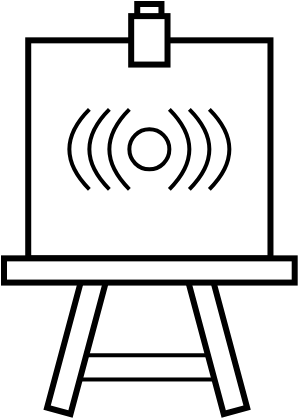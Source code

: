 <mxfile version="22.1.7" type="device">
  <diagram name="Page-1" id="2UV4jgAbNn9iDZfS4-qV">
    <mxGraphModel dx="703" dy="434" grid="1" gridSize="10" guides="1" tooltips="1" connect="1" arrows="1" fold="1" page="1" pageScale="1" pageWidth="850" pageHeight="1100" math="0" shadow="0">
      <root>
        <mxCell id="0" />
        <mxCell id="1" parent="0" />
        <mxCell id="tlHyxbXIcq6cH7EtfKLw-20" value="" style="group" vertex="1" connectable="0" parent="1">
          <mxGeometry x="340" y="115" width="145.35" height="205" as="geometry" />
        </mxCell>
        <mxCell id="tlHyxbXIcq6cH7EtfKLw-10" value="" style="rounded=0;whiteSpace=wrap;html=1;strokeWidth=3;rotation=-90;" vertex="1" parent="tlHyxbXIcq6cH7EtfKLw-20">
          <mxGeometry x="36.337" y="30.281" width="72.675" height="12.112" as="geometry" />
        </mxCell>
        <mxCell id="tlHyxbXIcq6cH7EtfKLw-9" value="" style="rounded=0;whiteSpace=wrap;html=1;strokeWidth=2;rotation=0;" vertex="1" parent="tlHyxbXIcq6cH7EtfKLw-20">
          <mxGeometry x="36.337" y="175.628" width="72.675" height="12.112" as="geometry" />
        </mxCell>
        <mxCell id="tlHyxbXIcq6cH7EtfKLw-6" value="" style="rounded=0;whiteSpace=wrap;html=1;strokeWidth=3;rotation=75;flipH=0;flipV=1;direction=west;" vertex="1" parent="tlHyxbXIcq6cH7EtfKLw-20">
          <mxGeometry x="24.225" y="127.179" width="145.35" height="12.112" as="geometry" />
        </mxCell>
        <mxCell id="tlHyxbXIcq6cH7EtfKLw-5" value="" style="rounded=0;whiteSpace=wrap;html=1;strokeWidth=3;rotation=-75;" vertex="1" parent="tlHyxbXIcq6cH7EtfKLw-20">
          <mxGeometry x="-26.466" y="127.179" width="145.35" height="12.112" as="geometry" />
        </mxCell>
        <mxCell id="tlHyxbXIcq6cH7EtfKLw-2" value="" style="rounded=0;whiteSpace=wrap;html=1;perimeterSpacing=0;strokeWidth=3;" vertex="1" parent="tlHyxbXIcq6cH7EtfKLw-20">
          <mxGeometry x="12.112" y="18.168" width="121.125" height="109.011" as="geometry" />
        </mxCell>
        <mxCell id="tlHyxbXIcq6cH7EtfKLw-3" value="" style="rounded=0;whiteSpace=wrap;html=1;strokeWidth=3;" vertex="1" parent="tlHyxbXIcq6cH7EtfKLw-20">
          <mxGeometry y="127.179" width="145.35" height="12.112" as="geometry" />
        </mxCell>
        <mxCell id="tlHyxbXIcq6cH7EtfKLw-11" value="" style="rounded=0;whiteSpace=wrap;html=1;strokeWidth=3;rotation=-180;" vertex="1" parent="tlHyxbXIcq6cH7EtfKLw-20">
          <mxGeometry x="63.591" y="6.056" width="18.169" height="24.225" as="geometry" />
        </mxCell>
        <mxCell id="tlHyxbXIcq6cH7EtfKLw-21" value="" style="group" vertex="1" connectable="0" parent="tlHyxbXIcq6cH7EtfKLw-20">
          <mxGeometry x="32.68" y="62.67" width="80" height="20" as="geometry" />
        </mxCell>
        <mxCell id="tlHyxbXIcq6cH7EtfKLw-12" value="" style="ellipse;whiteSpace=wrap;html=1;aspect=fixed;strokeWidth=2;" vertex="1" parent="tlHyxbXIcq6cH7EtfKLw-21">
          <mxGeometry x="30" width="20" height="20" as="geometry" />
        </mxCell>
        <mxCell id="tlHyxbXIcq6cH7EtfKLw-13" value="" style="curved=1;endArrow=none;html=1;rounded=0;endFill=0;strokeWidth=2;" edge="1" parent="tlHyxbXIcq6cH7EtfKLw-21">
          <mxGeometry width="50" height="50" relative="1" as="geometry">
            <mxPoint x="30" y="30" as="sourcePoint" />
            <mxPoint x="30" y="-10" as="targetPoint" />
            <Array as="points">
              <mxPoint x="20" y="20" />
              <mxPoint x="20" />
            </Array>
          </mxGeometry>
        </mxCell>
        <mxCell id="tlHyxbXIcq6cH7EtfKLw-14" value="" style="curved=1;endArrow=none;html=1;rounded=0;endFill=0;strokeWidth=2;" edge="1" parent="tlHyxbXIcq6cH7EtfKLw-21">
          <mxGeometry width="50" height="50" relative="1" as="geometry">
            <mxPoint x="50" y="-10" as="sourcePoint" />
            <mxPoint x="50" y="30" as="targetPoint" />
            <Array as="points">
              <mxPoint x="60" />
              <mxPoint x="60" y="20" />
            </Array>
          </mxGeometry>
        </mxCell>
        <mxCell id="tlHyxbXIcq6cH7EtfKLw-15" value="" style="curved=1;endArrow=none;html=1;rounded=0;endFill=0;strokeWidth=2;" edge="1" parent="tlHyxbXIcq6cH7EtfKLw-21">
          <mxGeometry width="50" height="50" relative="1" as="geometry">
            <mxPoint x="20" y="30" as="sourcePoint" />
            <mxPoint x="20" y="-10" as="targetPoint" />
            <Array as="points">
              <mxPoint x="10" y="20" />
              <mxPoint x="10" />
            </Array>
          </mxGeometry>
        </mxCell>
        <mxCell id="tlHyxbXIcq6cH7EtfKLw-16" value="" style="curved=1;endArrow=none;html=1;rounded=0;endFill=0;strokeWidth=2;" edge="1" parent="tlHyxbXIcq6cH7EtfKLw-21">
          <mxGeometry width="50" height="50" relative="1" as="geometry">
            <mxPoint x="60" y="-10" as="sourcePoint" />
            <mxPoint x="60" y="30" as="targetPoint" />
            <Array as="points">
              <mxPoint x="70" />
              <mxPoint x="70" y="20" />
            </Array>
          </mxGeometry>
        </mxCell>
        <mxCell id="tlHyxbXIcq6cH7EtfKLw-17" value="" style="curved=1;endArrow=none;html=1;rounded=0;endFill=0;strokeWidth=2;" edge="1" parent="tlHyxbXIcq6cH7EtfKLw-21">
          <mxGeometry width="50" height="50" relative="1" as="geometry">
            <mxPoint x="70" y="-10" as="sourcePoint" />
            <mxPoint x="70" y="30" as="targetPoint" />
            <Array as="points">
              <mxPoint x="80" />
              <mxPoint x="80" y="20" />
            </Array>
          </mxGeometry>
        </mxCell>
        <mxCell id="tlHyxbXIcq6cH7EtfKLw-19" value="" style="curved=1;endArrow=none;html=1;rounded=0;endFill=0;strokeWidth=2;" edge="1" parent="tlHyxbXIcq6cH7EtfKLw-21">
          <mxGeometry width="50" height="50" relative="1" as="geometry">
            <mxPoint x="10" y="30" as="sourcePoint" />
            <mxPoint x="10" y="-10" as="targetPoint" />
            <Array as="points">
              <mxPoint y="20" />
              <mxPoint />
            </Array>
          </mxGeometry>
        </mxCell>
      </root>
    </mxGraphModel>
  </diagram>
</mxfile>
